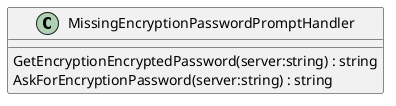 @startuml
class MissingEncryptionPasswordPromptHandler {
    GetEncryptionEncryptedPassword(server:string) : string
    AskForEncryptionPassword(server:string) : string
}
@enduml
